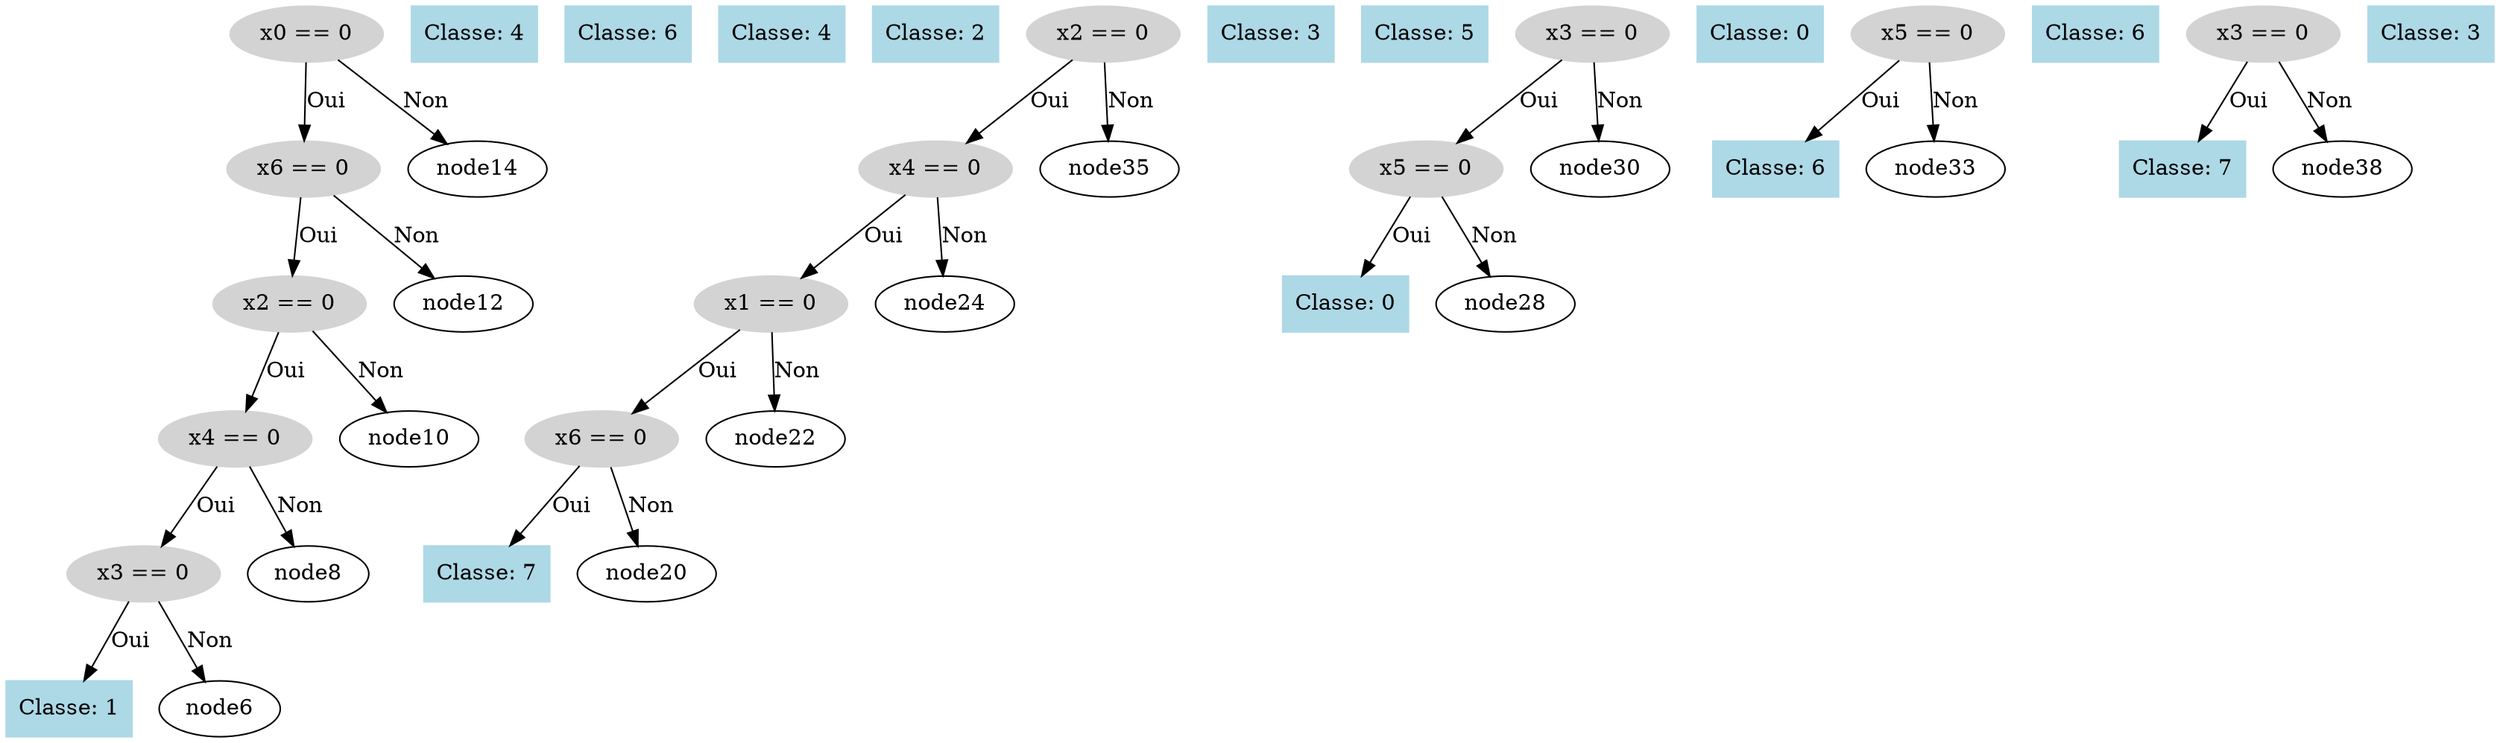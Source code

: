 digraph DecisionTree {
  node0 [label="x0 == 0", shape=ellipse, style=filled, color=lightgray];
  node0 -> node1 [label="Oui"];
  node1 [label="x6 == 0", shape=ellipse, style=filled, color=lightgray];
  node1 -> node2 [label="Oui"];
  node2 [label="x2 == 0", shape=ellipse, style=filled, color=lightgray];
  node2 -> node3 [label="Oui"];
  node3 [label="x4 == 0", shape=ellipse, style=filled, color=lightgray];
  node3 -> node4 [label="Oui"];
  node4 [label="x3 == 0", shape=ellipse, style=filled, color=lightgray];
  node4 -> node5 [label="Oui"];
  node5 [label="Classe: 1", shape=box, style=filled, color=lightblue];
  node4 -> node6 [label="Non"];
  node7 [label="Classe: 4", shape=box, style=filled, color=lightblue];
  node3 -> node8 [label="Non"];
  node9 [label="Classe: 6", shape=box, style=filled, color=lightblue];
  node2 -> node10 [label="Non"];
  node11 [label="Classe: 4", shape=box, style=filled, color=lightblue];
  node1 -> node12 [label="Non"];
  node13 [label="Classe: 2", shape=box, style=filled, color=lightblue];
  node0 -> node14 [label="Non"];
  node15 [label="x2 == 0", shape=ellipse, style=filled, color=lightgray];
  node15 -> node16 [label="Oui"];
  node16 [label="x4 == 0", shape=ellipse, style=filled, color=lightgray];
  node16 -> node17 [label="Oui"];
  node17 [label="x1 == 0", shape=ellipse, style=filled, color=lightgray];
  node17 -> node18 [label="Oui"];
  node18 [label="x6 == 0", shape=ellipse, style=filled, color=lightgray];
  node18 -> node19 [label="Oui"];
  node19 [label="Classe: 7", shape=box, style=filled, color=lightblue];
  node18 -> node20 [label="Non"];
  node21 [label="Classe: 3", shape=box, style=filled, color=lightblue];
  node17 -> node22 [label="Non"];
  node23 [label="Classe: 5", shape=box, style=filled, color=lightblue];
  node16 -> node24 [label="Non"];
  node25 [label="x3 == 0", shape=ellipse, style=filled, color=lightgray];
  node25 -> node26 [label="Oui"];
  node26 [label="x5 == 0", shape=ellipse, style=filled, color=lightgray];
  node26 -> node27 [label="Oui"];
  node27 [label="Classe: 0", shape=box, style=filled, color=lightblue];
  node26 -> node28 [label="Non"];
  node29 [label="Classe: 0", shape=box, style=filled, color=lightblue];
  node25 -> node30 [label="Non"];
  node31 [label="x5 == 0", shape=ellipse, style=filled, color=lightgray];
  node31 -> node32 [label="Oui"];
  node32 [label="Classe: 6", shape=box, style=filled, color=lightblue];
  node31 -> node33 [label="Non"];
  node34 [label="Classe: 6", shape=box, style=filled, color=lightblue];
  node15 -> node35 [label="Non"];
  node36 [label="x3 == 0", shape=ellipse, style=filled, color=lightgray];
  node36 -> node37 [label="Oui"];
  node37 [label="Classe: 7", shape=box, style=filled, color=lightblue];
  node36 -> node38 [label="Non"];
  node39 [label="Classe: 3", shape=box, style=filled, color=lightblue];
}
